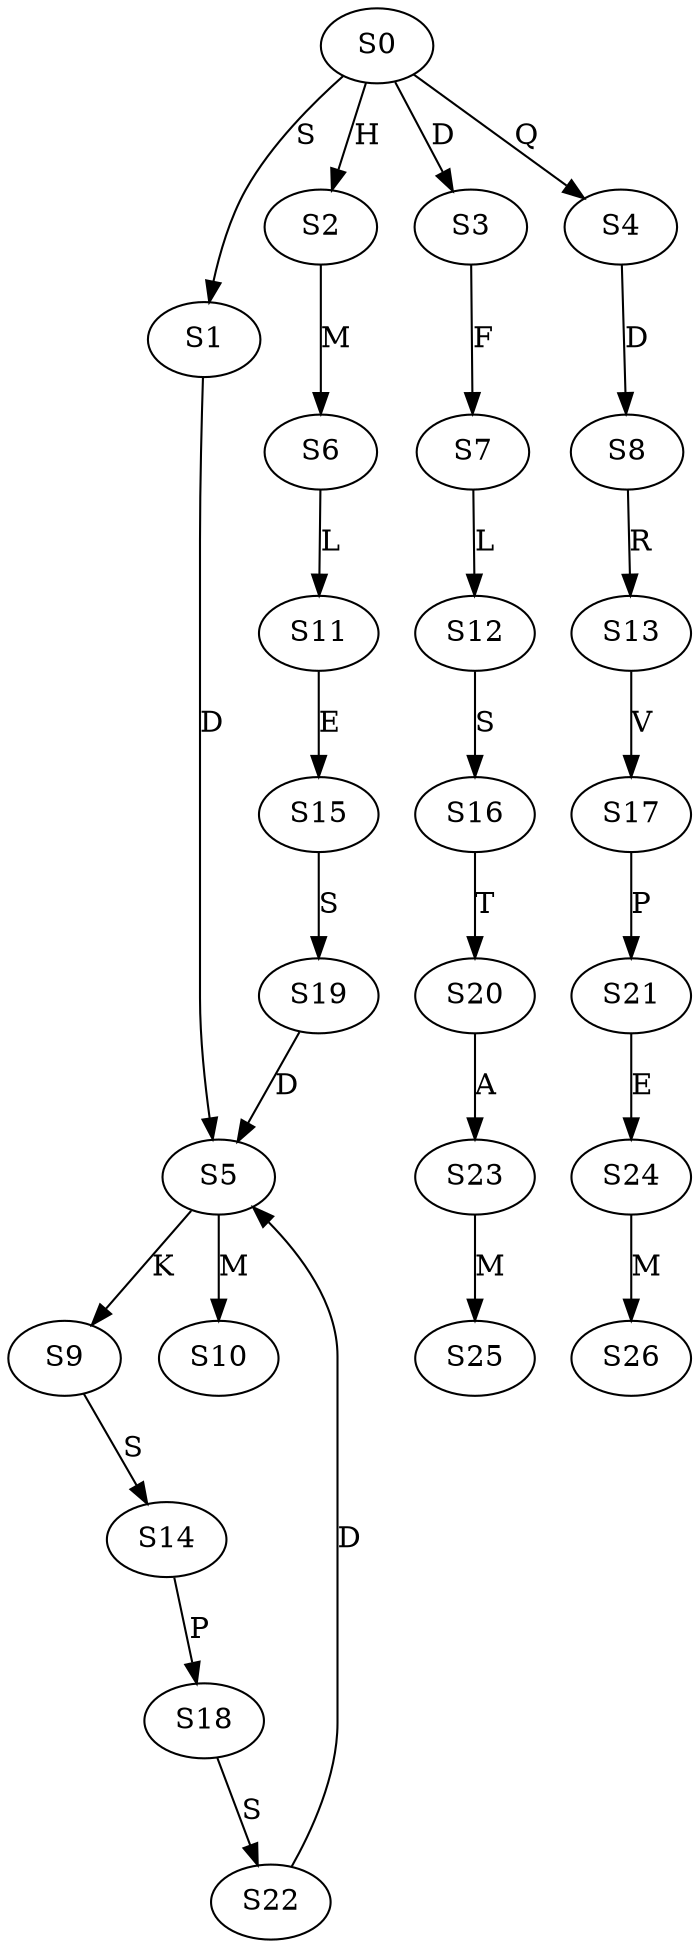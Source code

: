 strict digraph  {
	S0 -> S1 [ label = S ];
	S0 -> S2 [ label = H ];
	S0 -> S3 [ label = D ];
	S0 -> S4 [ label = Q ];
	S1 -> S5 [ label = D ];
	S2 -> S6 [ label = M ];
	S3 -> S7 [ label = F ];
	S4 -> S8 [ label = D ];
	S5 -> S9 [ label = K ];
	S5 -> S10 [ label = M ];
	S6 -> S11 [ label = L ];
	S7 -> S12 [ label = L ];
	S8 -> S13 [ label = R ];
	S9 -> S14 [ label = S ];
	S11 -> S15 [ label = E ];
	S12 -> S16 [ label = S ];
	S13 -> S17 [ label = V ];
	S14 -> S18 [ label = P ];
	S15 -> S19 [ label = S ];
	S16 -> S20 [ label = T ];
	S17 -> S21 [ label = P ];
	S18 -> S22 [ label = S ];
	S19 -> S5 [ label = D ];
	S20 -> S23 [ label = A ];
	S21 -> S24 [ label = E ];
	S22 -> S5 [ label = D ];
	S23 -> S25 [ label = M ];
	S24 -> S26 [ label = M ];
}
